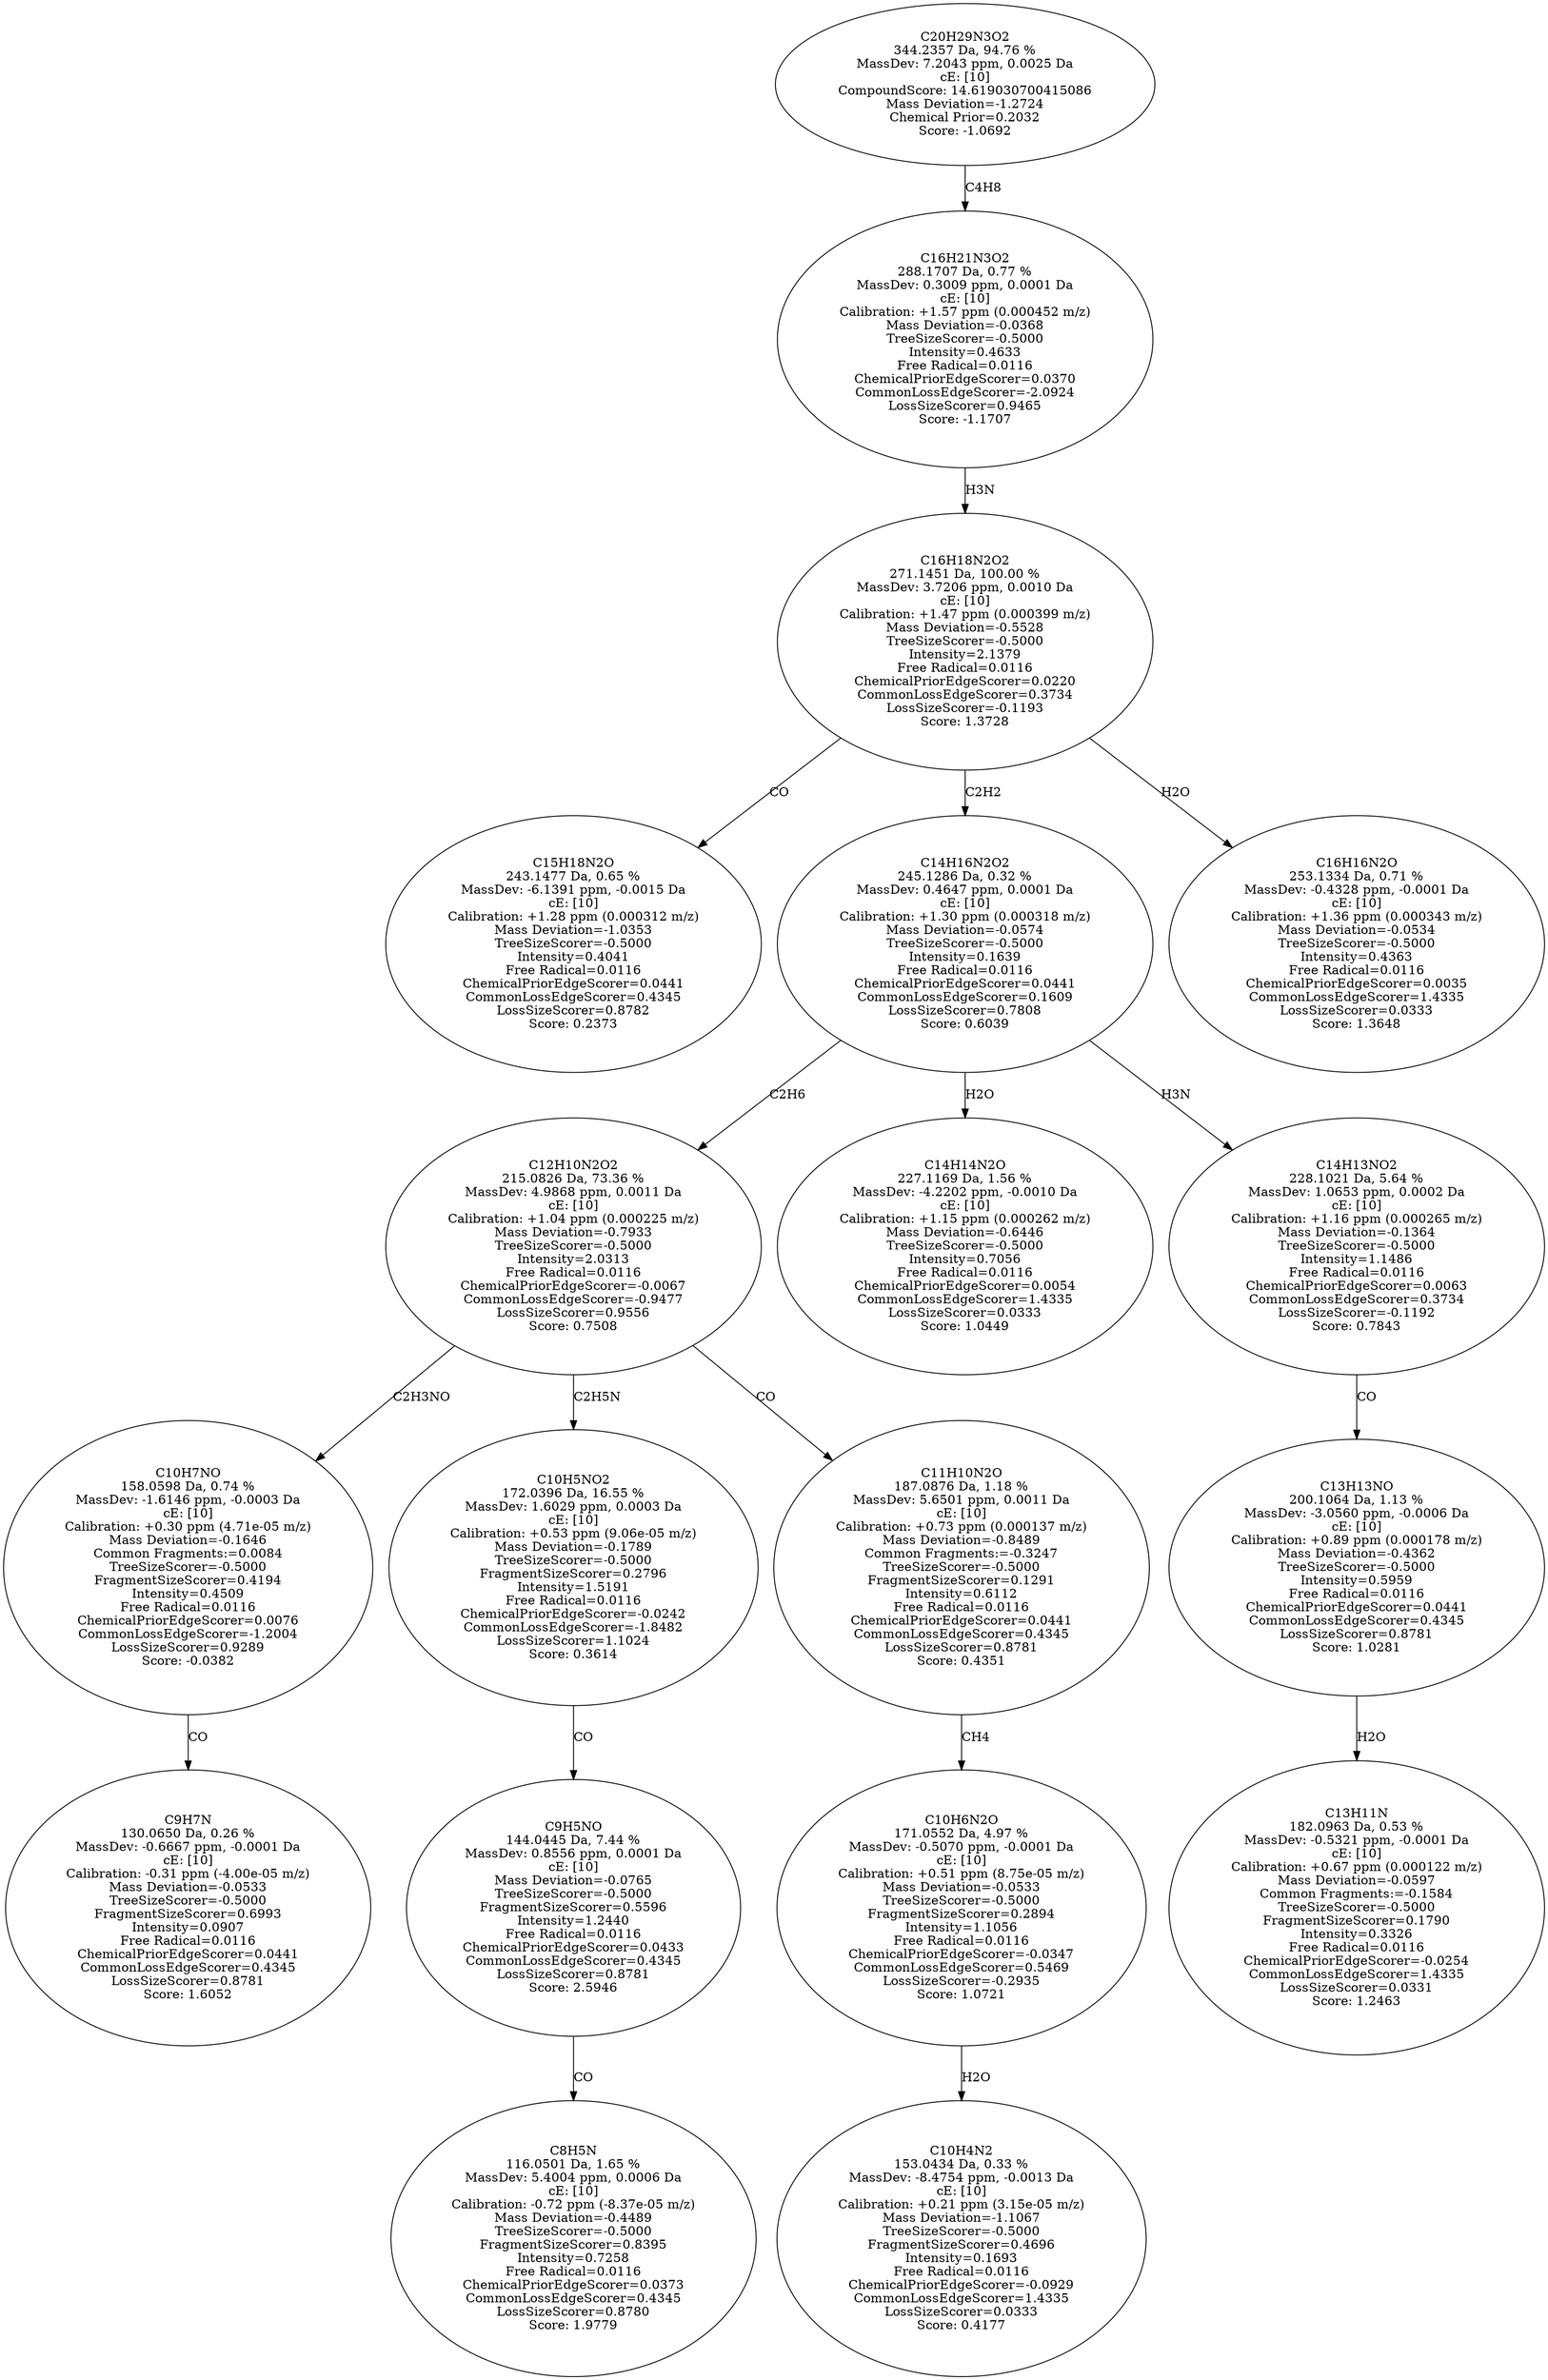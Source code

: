 strict digraph {
v1 [label="C15H18N2O\n243.1477 Da, 0.65 %\nMassDev: -6.1391 ppm, -0.0015 Da\ncE: [10]\nCalibration: +1.28 ppm (0.000312 m/z)\nMass Deviation=-1.0353\nTreeSizeScorer=-0.5000\nIntensity=0.4041\nFree Radical=0.0116\nChemicalPriorEdgeScorer=0.0441\nCommonLossEdgeScorer=0.4345\nLossSizeScorer=0.8782\nScore: 0.2373"];
v2 [label="C9H7N\n130.0650 Da, 0.26 %\nMassDev: -0.6667 ppm, -0.0001 Da\ncE: [10]\nCalibration: -0.31 ppm (-4.00e-05 m/z)\nMass Deviation=-0.0533\nTreeSizeScorer=-0.5000\nFragmentSizeScorer=0.6993\nIntensity=0.0907\nFree Radical=0.0116\nChemicalPriorEdgeScorer=0.0441\nCommonLossEdgeScorer=0.4345\nLossSizeScorer=0.8781\nScore: 1.6052"];
v3 [label="C10H7NO\n158.0598 Da, 0.74 %\nMassDev: -1.6146 ppm, -0.0003 Da\ncE: [10]\nCalibration: +0.30 ppm (4.71e-05 m/z)\nMass Deviation=-0.1646\nCommon Fragments:=0.0084\nTreeSizeScorer=-0.5000\nFragmentSizeScorer=0.4194\nIntensity=0.4509\nFree Radical=0.0116\nChemicalPriorEdgeScorer=0.0076\nCommonLossEdgeScorer=-1.2004\nLossSizeScorer=0.9289\nScore: -0.0382"];
v4 [label="C8H5N\n116.0501 Da, 1.65 %\nMassDev: 5.4004 ppm, 0.0006 Da\ncE: [10]\nCalibration: -0.72 ppm (-8.37e-05 m/z)\nMass Deviation=-0.4489\nTreeSizeScorer=-0.5000\nFragmentSizeScorer=0.8395\nIntensity=0.7258\nFree Radical=0.0116\nChemicalPriorEdgeScorer=0.0373\nCommonLossEdgeScorer=0.4345\nLossSizeScorer=0.8780\nScore: 1.9779"];
v5 [label="C9H5NO\n144.0445 Da, 7.44 %\nMassDev: 0.8556 ppm, 0.0001 Da\ncE: [10]\nMass Deviation=-0.0765\nTreeSizeScorer=-0.5000\nFragmentSizeScorer=0.5596\nIntensity=1.2440\nFree Radical=0.0116\nChemicalPriorEdgeScorer=0.0433\nCommonLossEdgeScorer=0.4345\nLossSizeScorer=0.8781\nScore: 2.5946"];
v6 [label="C10H5NO2\n172.0396 Da, 16.55 %\nMassDev: 1.6029 ppm, 0.0003 Da\ncE: [10]\nCalibration: +0.53 ppm (9.06e-05 m/z)\nMass Deviation=-0.1789\nTreeSizeScorer=-0.5000\nFragmentSizeScorer=0.2796\nIntensity=1.5191\nFree Radical=0.0116\nChemicalPriorEdgeScorer=-0.0242\nCommonLossEdgeScorer=-1.8482\nLossSizeScorer=1.1024\nScore: 0.3614"];
v7 [label="C10H4N2\n153.0434 Da, 0.33 %\nMassDev: -8.4754 ppm, -0.0013 Da\ncE: [10]\nCalibration: +0.21 ppm (3.15e-05 m/z)\nMass Deviation=-1.1067\nTreeSizeScorer=-0.5000\nFragmentSizeScorer=0.4696\nIntensity=0.1693\nFree Radical=0.0116\nChemicalPriorEdgeScorer=-0.0929\nCommonLossEdgeScorer=1.4335\nLossSizeScorer=0.0333\nScore: 0.4177"];
v8 [label="C10H6N2O\n171.0552 Da, 4.97 %\nMassDev: -0.5070 ppm, -0.0001 Da\ncE: [10]\nCalibration: +0.51 ppm (8.75e-05 m/z)\nMass Deviation=-0.0533\nTreeSizeScorer=-0.5000\nFragmentSizeScorer=0.2894\nIntensity=1.1056\nFree Radical=0.0116\nChemicalPriorEdgeScorer=-0.0347\nCommonLossEdgeScorer=0.5469\nLossSizeScorer=-0.2935\nScore: 1.0721"];
v9 [label="C11H10N2O\n187.0876 Da, 1.18 %\nMassDev: 5.6501 ppm, 0.0011 Da\ncE: [10]\nCalibration: +0.73 ppm (0.000137 m/z)\nMass Deviation=-0.8489\nCommon Fragments:=-0.3247\nTreeSizeScorer=-0.5000\nFragmentSizeScorer=0.1291\nIntensity=0.6112\nFree Radical=0.0116\nChemicalPriorEdgeScorer=0.0441\nCommonLossEdgeScorer=0.4345\nLossSizeScorer=0.8781\nScore: 0.4351"];
v10 [label="C12H10N2O2\n215.0826 Da, 73.36 %\nMassDev: 4.9868 ppm, 0.0011 Da\ncE: [10]\nCalibration: +1.04 ppm (0.000225 m/z)\nMass Deviation=-0.7933\nTreeSizeScorer=-0.5000\nIntensity=2.0313\nFree Radical=0.0116\nChemicalPriorEdgeScorer=-0.0067\nCommonLossEdgeScorer=-0.9477\nLossSizeScorer=0.9556\nScore: 0.7508"];
v11 [label="C14H14N2O\n227.1169 Da, 1.56 %\nMassDev: -4.2202 ppm, -0.0010 Da\ncE: [10]\nCalibration: +1.15 ppm (0.000262 m/z)\nMass Deviation=-0.6446\nTreeSizeScorer=-0.5000\nIntensity=0.7056\nFree Radical=0.0116\nChemicalPriorEdgeScorer=0.0054\nCommonLossEdgeScorer=1.4335\nLossSizeScorer=0.0333\nScore: 1.0449"];
v12 [label="C13H11N\n182.0963 Da, 0.53 %\nMassDev: -0.5321 ppm, -0.0001 Da\ncE: [10]\nCalibration: +0.67 ppm (0.000122 m/z)\nMass Deviation=-0.0597\nCommon Fragments:=-0.1584\nTreeSizeScorer=-0.5000\nFragmentSizeScorer=0.1790\nIntensity=0.3326\nFree Radical=0.0116\nChemicalPriorEdgeScorer=-0.0254\nCommonLossEdgeScorer=1.4335\nLossSizeScorer=0.0331\nScore: 1.2463"];
v13 [label="C13H13NO\n200.1064 Da, 1.13 %\nMassDev: -3.0560 ppm, -0.0006 Da\ncE: [10]\nCalibration: +0.89 ppm (0.000178 m/z)\nMass Deviation=-0.4362\nTreeSizeScorer=-0.5000\nIntensity=0.5959\nFree Radical=0.0116\nChemicalPriorEdgeScorer=0.0441\nCommonLossEdgeScorer=0.4345\nLossSizeScorer=0.8781\nScore: 1.0281"];
v14 [label="C14H13NO2\n228.1021 Da, 5.64 %\nMassDev: 1.0653 ppm, 0.0002 Da\ncE: [10]\nCalibration: +1.16 ppm (0.000265 m/z)\nMass Deviation=-0.1364\nTreeSizeScorer=-0.5000\nIntensity=1.1486\nFree Radical=0.0116\nChemicalPriorEdgeScorer=0.0063\nCommonLossEdgeScorer=0.3734\nLossSizeScorer=-0.1192\nScore: 0.7843"];
v15 [label="C14H16N2O2\n245.1286 Da, 0.32 %\nMassDev: 0.4647 ppm, 0.0001 Da\ncE: [10]\nCalibration: +1.30 ppm (0.000318 m/z)\nMass Deviation=-0.0574\nTreeSizeScorer=-0.5000\nIntensity=0.1639\nFree Radical=0.0116\nChemicalPriorEdgeScorer=0.0441\nCommonLossEdgeScorer=0.1609\nLossSizeScorer=0.7808\nScore: 0.6039"];
v16 [label="C16H16N2O\n253.1334 Da, 0.71 %\nMassDev: -0.4328 ppm, -0.0001 Da\ncE: [10]\nCalibration: +1.36 ppm (0.000343 m/z)\nMass Deviation=-0.0534\nTreeSizeScorer=-0.5000\nIntensity=0.4363\nFree Radical=0.0116\nChemicalPriorEdgeScorer=0.0035\nCommonLossEdgeScorer=1.4335\nLossSizeScorer=0.0333\nScore: 1.3648"];
v17 [label="C16H18N2O2\n271.1451 Da, 100.00 %\nMassDev: 3.7206 ppm, 0.0010 Da\ncE: [10]\nCalibration: +1.47 ppm (0.000399 m/z)\nMass Deviation=-0.5528\nTreeSizeScorer=-0.5000\nIntensity=2.1379\nFree Radical=0.0116\nChemicalPriorEdgeScorer=0.0220\nCommonLossEdgeScorer=0.3734\nLossSizeScorer=-0.1193\nScore: 1.3728"];
v18 [label="C16H21N3O2\n288.1707 Da, 0.77 %\nMassDev: 0.3009 ppm, 0.0001 Da\ncE: [10]\nCalibration: +1.57 ppm (0.000452 m/z)\nMass Deviation=-0.0368\nTreeSizeScorer=-0.5000\nIntensity=0.4633\nFree Radical=0.0116\nChemicalPriorEdgeScorer=0.0370\nCommonLossEdgeScorer=-2.0924\nLossSizeScorer=0.9465\nScore: -1.1707"];
v19 [label="C20H29N3O2\n344.2357 Da, 94.76 %\nMassDev: 7.2043 ppm, 0.0025 Da\ncE: [10]\nCompoundScore: 14.619030700415086\nMass Deviation=-1.2724\nChemical Prior=0.2032\nScore: -1.0692"];
v17 -> v1 [label="CO"];
v3 -> v2 [label="CO"];
v10 -> v3 [label="C2H3NO"];
v5 -> v4 [label="CO"];
v6 -> v5 [label="CO"];
v10 -> v6 [label="C2H5N"];
v8 -> v7 [label="H2O"];
v9 -> v8 [label="CH4"];
v10 -> v9 [label="CO"];
v15 -> v10 [label="C2H6"];
v15 -> v11 [label="H2O"];
v13 -> v12 [label="H2O"];
v14 -> v13 [label="CO"];
v15 -> v14 [label="H3N"];
v17 -> v15 [label="C2H2"];
v17 -> v16 [label="H2O"];
v18 -> v17 [label="H3N"];
v19 -> v18 [label="C4H8"];
}